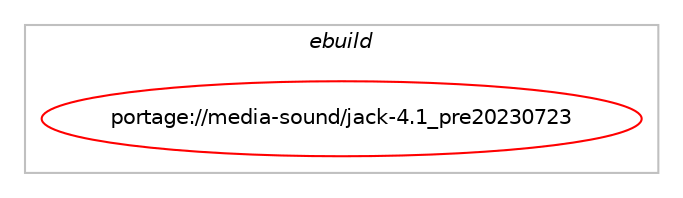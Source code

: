 digraph prolog {

# *************
# Graph options
# *************

newrank=true;
concentrate=true;
compound=true;
graph [rankdir=LR,fontname=Helvetica,fontsize=10,ranksep=1.5];#, ranksep=2.5, nodesep=0.2];
edge  [arrowhead=vee];
node  [fontname=Helvetica,fontsize=10];

# **********
# The ebuild
# **********

subgraph cluster_leftcol {
color=gray;
label=<<i>ebuild</i>>;
id [label="portage://media-sound/jack-4.1_pre20230723", color=red, width=4, href="../media-sound/jack-4.1_pre20230723.svg"];
}

# ****************
# The dependencies
# ****************

subgraph cluster_midcol {
color=gray;
label=<<i>dependencies</i>>;
subgraph cluster_compile {
fillcolor="#eeeeee";
style=filled;
label=<<i>compile</i>>;
}
subgraph cluster_compileandrun {
fillcolor="#eeeeee";
style=filled;
label=<<i>compile and run</i>>;
}
subgraph cluster_run {
fillcolor="#eeeeee";
style=filled;
label=<<i>run</i>>;
# *** BEGIN UNKNOWN DEPENDENCY TYPE (TODO) ***
# id -> equal(use_conditional_group(positive,python_single_target_python3_10,portage://media-sound/jack-4.1_pre20230723,[package_dependency(portage://media-sound/jack-4.1_pre20230723,run,no,dev-lang,python,none,[,,],[slot(3.10)],[use(enable(ncurses),none)])]))
# *** END UNKNOWN DEPENDENCY TYPE (TODO) ***

# *** BEGIN UNKNOWN DEPENDENCY TYPE (TODO) ***
# id -> equal(use_conditional_group(positive,python_single_target_python3_10,portage://media-sound/jack-4.1_pre20230723,[package_dependency(portage://media-sound/jack-4.1_pre20230723,run,no,dev-python,discid,none,[,,],[],[use(enable(python_targets_python3_10),negative)]),package_dependency(portage://media-sound/jack-4.1_pre20230723,run,no,media-libs,mutagen,none,[,,],[],[use(enable(python_targets_python3_10),negative)]),package_dependency(portage://media-sound/jack-4.1_pre20230723,run,no,dev-python,pillow,none,[,,],[],[use(enable(python_targets_python3_10),negative)]),package_dependency(portage://media-sound/jack-4.1_pre20230723,run,no,dev-python,python-dateutil,none,[,,],[],[use(enable(python_targets_python3_10),negative)]),package_dependency(portage://media-sound/jack-4.1_pre20230723,run,no,dev-python,requests,none,[,,],[],[use(enable(python_targets_python3_10),negative)])]))
# *** END UNKNOWN DEPENDENCY TYPE (TODO) ***

# *** BEGIN UNKNOWN DEPENDENCY TYPE (TODO) ***
# id -> equal(use_conditional_group(positive,python_single_target_python3_11,portage://media-sound/jack-4.1_pre20230723,[package_dependency(portage://media-sound/jack-4.1_pre20230723,run,no,dev-lang,python,none,[,,],[slot(3.11)],[use(enable(ncurses),none)])]))
# *** END UNKNOWN DEPENDENCY TYPE (TODO) ***

# *** BEGIN UNKNOWN DEPENDENCY TYPE (TODO) ***
# id -> equal(use_conditional_group(positive,python_single_target_python3_11,portage://media-sound/jack-4.1_pre20230723,[package_dependency(portage://media-sound/jack-4.1_pre20230723,run,no,dev-python,discid,none,[,,],[],[use(enable(python_targets_python3_11),negative)]),package_dependency(portage://media-sound/jack-4.1_pre20230723,run,no,media-libs,mutagen,none,[,,],[],[use(enable(python_targets_python3_11),negative)]),package_dependency(portage://media-sound/jack-4.1_pre20230723,run,no,dev-python,pillow,none,[,,],[],[use(enable(python_targets_python3_11),negative)]),package_dependency(portage://media-sound/jack-4.1_pre20230723,run,no,dev-python,python-dateutil,none,[,,],[],[use(enable(python_targets_python3_11),negative)]),package_dependency(portage://media-sound/jack-4.1_pre20230723,run,no,dev-python,requests,none,[,,],[],[use(enable(python_targets_python3_11),negative)])]))
# *** END UNKNOWN DEPENDENCY TYPE (TODO) ***

# *** BEGIN UNKNOWN DEPENDENCY TYPE (TODO) ***
# id -> equal(use_conditional_group(positive,python_single_target_python3_12,portage://media-sound/jack-4.1_pre20230723,[package_dependency(portage://media-sound/jack-4.1_pre20230723,run,no,dev-lang,python,none,[,,],[slot(3.12)],[use(enable(ncurses),none)])]))
# *** END UNKNOWN DEPENDENCY TYPE (TODO) ***

# *** BEGIN UNKNOWN DEPENDENCY TYPE (TODO) ***
# id -> equal(use_conditional_group(positive,python_single_target_python3_12,portage://media-sound/jack-4.1_pre20230723,[package_dependency(portage://media-sound/jack-4.1_pre20230723,run,no,dev-python,discid,none,[,,],[],[use(enable(python_targets_python3_12),negative)]),package_dependency(portage://media-sound/jack-4.1_pre20230723,run,no,media-libs,mutagen,none,[,,],[],[use(enable(python_targets_python3_12),negative)]),package_dependency(portage://media-sound/jack-4.1_pre20230723,run,no,dev-python,pillow,none,[,,],[],[use(enable(python_targets_python3_12),negative)]),package_dependency(portage://media-sound/jack-4.1_pre20230723,run,no,dev-python,python-dateutil,none,[,,],[],[use(enable(python_targets_python3_12),negative)]),package_dependency(portage://media-sound/jack-4.1_pre20230723,run,no,dev-python,requests,none,[,,],[],[use(enable(python_targets_python3_12),negative)])]))
# *** END UNKNOWN DEPENDENCY TYPE (TODO) ***

# *** BEGIN UNKNOWN DEPENDENCY TYPE (TODO) ***
# id -> equal(package_dependency(portage://media-sound/jack-4.1_pre20230723,run,no,media-libs,flac,none,[,,],[],[]))
# *** END UNKNOWN DEPENDENCY TYPE (TODO) ***

# *** BEGIN UNKNOWN DEPENDENCY TYPE (TODO) ***
# id -> equal(package_dependency(portage://media-sound/jack-4.1_pre20230723,run,no,media-sound,cdparanoia,none,[,,],[],[]))
# *** END UNKNOWN DEPENDENCY TYPE (TODO) ***

# *** BEGIN UNKNOWN DEPENDENCY TYPE (TODO) ***
# id -> equal(package_dependency(portage://media-sound/jack-4.1_pre20230723,run,no,media-sound,lame,none,[,,],[],[]))
# *** END UNKNOWN DEPENDENCY TYPE (TODO) ***

}
}

# **************
# The candidates
# **************

subgraph cluster_choices {
rank=same;
color=gray;
label=<<i>candidates</i>>;

}

}
